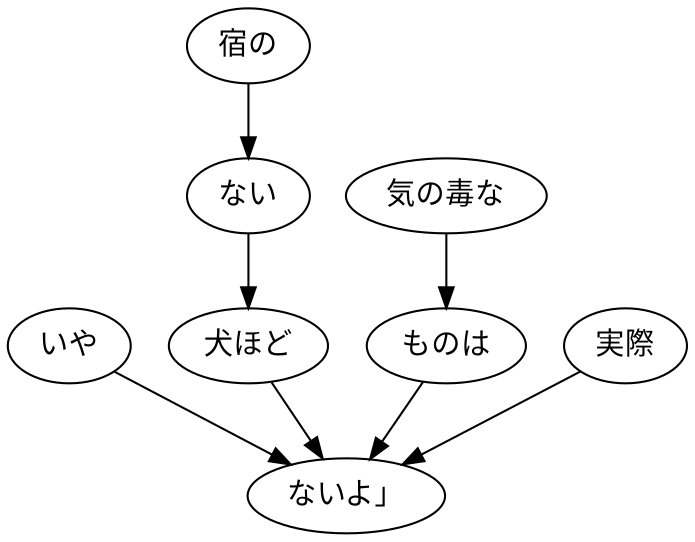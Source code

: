 digraph graph8077 {
	node0 [label="いや"];
	node1 [label="宿の"];
	node2 [label="ない"];
	node3 [label="犬ほど"];
	node4 [label="気の毒な"];
	node5 [label="ものは"];
	node6 [label="実際"];
	node7 [label="ないよ」"];
	node0 -> node7;
	node1 -> node2;
	node2 -> node3;
	node3 -> node7;
	node4 -> node5;
	node5 -> node7;
	node6 -> node7;
}
